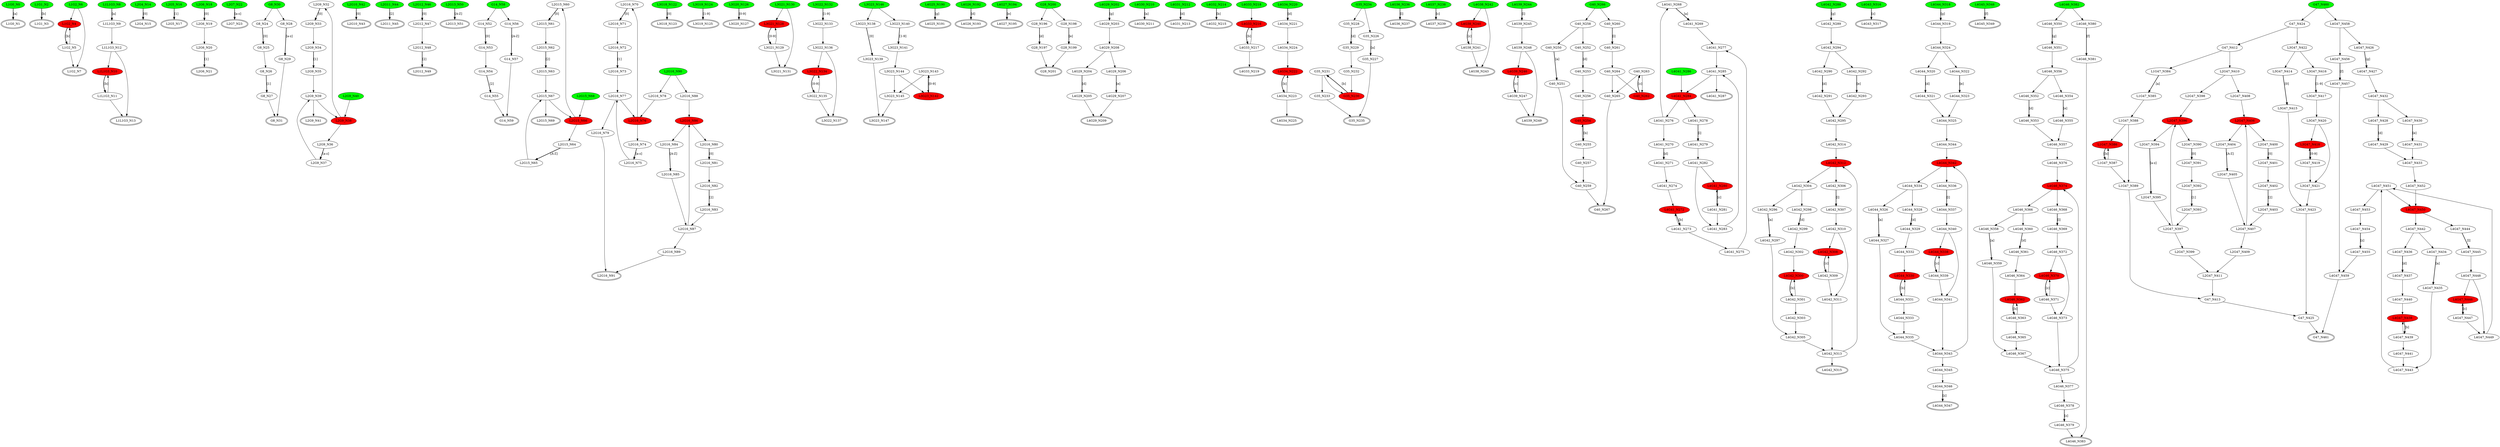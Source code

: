 digraph Total { 

"L1G0_N0" [style=filled,fillcolor=green];
"L1G0_N1" [peripheries=2];
"L1G0_N0"->"L1G0_N1" [style = bold, label = "[a]"];

//G0

"L1G1_N2" [style=filled,fillcolor=green];
"L1G1_N3" [peripheries=2];
"L1G1_N2"->"L1G1_N3" [style = bold, label = "[b]"];

//G1

"L1G2_N4" [style=filled,fillcolor=red];
"L1G2_N5";
"L1G2_N6" [style=filled,fillcolor=green];
"L1G2_N7" [peripheries=2];
"L1G2_N4"->"L1G2_N5" [style = bold, label = "[b]"];
"L1G2_N6"->"L1G2_N4";
"L1G2_N5"->"L1G2_N7";
"L1G2_N6"->"L1G2_N7";
"L1G2_N5"->"L1G2_N4";

//G2

"L1L1G3_N8" [style=filled,fillcolor=green];
"L1L1G3_N9";
"L1L1G3_N10" [style=filled,fillcolor=red];
"L1L1G3_N11";
"L1L1G3_N12";
"L1L1G3_N13" [peripheries=2];
"L1L1G3_N8"->"L1L1G3_N9" [style = bold, label = "[a]"];
"L1L1G3_N10"->"L1L1G3_N11" [style = bold, label = "[b]"];
"L1L1G3_N12"->"L1L1G3_N10";
"L1L1G3_N11"->"L1L1G3_N13";
"L1L1G3_N12"->"L1L1G3_N13";
"L1L1G3_N11"->"L1L1G3_N10";
"L1L1G3_N9"->"L1L1G3_N12";

//G3

"L2G4_N14" [style=filled,fillcolor=green];
"L2G4_N15" [peripheries=2];
"L2G4_N14"->"L2G4_N15" [style = bold, label = "[0]"];

//G4

"L2G5_N16" [style=filled,fillcolor=green];
"L2G5_N17" [peripheries=2];
"L2G5_N16"->"L2G5_N17" [style = bold, label = "[1]"];

//G5

"L2G6_N18" [style=filled,fillcolor=green];
"L2G6_N19";
"L2G6_N20";
"L2G6_N21" [peripheries=2];
"L2G6_N18"->"L2G6_N19" [style = bold, label = "[0]"];
"L2G6_N20"->"L2G6_N21" [style = bold, label = "[1]"];
"L2G6_N19"->"L2G6_N20";

//G6

"L2G7_N22" [style=filled,fillcolor=green];
"L2G7_N23" [peripheries=2];
"L2G7_N22"->"L2G7_N23" [style = bold, label = "[a-z]"];

//G7

"G8_N24";
"G8_N25";
"G8_N26";
"G8_N27";
"G8_N28";
"G8_N29";
"G8_N30" [style=filled,fillcolor=green];
"G8_N31" [peripheries=2];
"G8_N24"->"G8_N25" [style = bold, label = "[0]"];
"G8_N26"->"G8_N27" [style = bold, label = "[1]"];
"G8_N25"->"G8_N26";
"G8_N28"->"G8_N29" [style = bold, label = "[a-z]"];
"G8_N30"->"G8_N24";
"G8_N30"->"G8_N28";
"G8_N29"->"G8_N31";
"G8_N27"->"G8_N31";

//G8

"L2G9_N32";
"L2G9_N33";
"L2G9_N34";
"L2G9_N35";
"L2G9_N36";
"L2G9_N37";
"L2G9_N38" [style=filled,fillcolor=red];
"L2G9_N39";
"L2G9_N40" [style=filled,fillcolor=green];
"L2G9_N41" [peripheries=2];
"L2G9_N32"->"L2G9_N33" [style = bold, label = "[0]"];
"L2G9_N34"->"L2G9_N35" [style = bold, label = "[1]"];
"L2G9_N33"->"L2G9_N34";
"L2G9_N36"->"L2G9_N37" [style = bold, label = "[a-z]"];
"L2G9_N38"->"L2G9_N32";
"L2G9_N38"->"L2G9_N36";
"L2G9_N37"->"L2G9_N39";
"L2G9_N35"->"L2G9_N39";
"L2G9_N40"->"L2G9_N38";
"L2G9_N39"->"L2G9_N41";
"L2G9_N39"->"L2G9_N38";

//G9

"L2G10_N42" [style=filled,fillcolor=green];
"L2G10_N43" [peripheries=2];
"L2G10_N42"->"L2G10_N43" [style = bold, label = "[0]"];

//G10

"L2G11_N44" [style=filled,fillcolor=green];
"L2G11_N45" [peripheries=2];
"L2G11_N44"->"L2G11_N45" [style = bold, label = "[2]"];

//G11

"L2G12_N46" [style=filled,fillcolor=green];
"L2G12_N47";
"L2G12_N48";
"L2G12_N49" [peripheries=2];
"L2G12_N46"->"L2G12_N47" [style = bold, label = "[0]"];
"L2G12_N48"->"L2G12_N49" [style = bold, label = "[2]"];
"L2G12_N47"->"L2G12_N48";

//G12

"L2G13_N50" [style=filled,fillcolor=green];
"L2G13_N51" [peripheries=2];
"L2G13_N50"->"L2G13_N51" [style = bold, label = "[A-Z]"];

//G13

"G14_N52";
"G14_N53";
"G14_N54";
"G14_N55";
"G14_N56";
"G14_N57";
"G14_N58" [style=filled,fillcolor=green];
"G14_N59" [peripheries=2];
"G14_N52"->"G14_N53" [style = bold, label = "[0]"];
"G14_N54"->"G14_N55" [style = bold, label = "[2]"];
"G14_N53"->"G14_N54";
"G14_N56"->"G14_N57" [style = bold, label = "[A-Z]"];
"G14_N58"->"G14_N52";
"G14_N58"->"G14_N56";
"G14_N57"->"G14_N59";
"G14_N55"->"G14_N59";

//G14

"L2G15_N60";
"L2G15_N61";
"L2G15_N62";
"L2G15_N63";
"L2G15_N64";
"L2G15_N65";
"L2G15_N66" [style=filled,fillcolor=red];
"L2G15_N67";
"L2G15_N68" [style=filled,fillcolor=green];
"L2G15_N69" [peripheries=2];
"L2G15_N60"->"L2G15_N61" [style = bold, label = "[0]"];
"L2G15_N62"->"L2G15_N63" [style = bold, label = "[2]"];
"L2G15_N61"->"L2G15_N62";
"L2G15_N64"->"L2G15_N65" [style = bold, label = "[A-Z]"];
"L2G15_N66"->"L2G15_N60";
"L2G15_N66"->"L2G15_N64";
"L2G15_N65"->"L2G15_N67";
"L2G15_N63"->"L2G15_N67";
"L2G15_N68"->"L2G15_N66";
"L2G15_N67"->"L2G15_N69";
"L2G15_N67"->"L2G15_N66";

//G15

"L2G16_N70";
"L2G16_N71";
"L2G16_N72";
"L2G16_N73";
"L2G16_N74";
"L2G16_N75";
"L2G16_N76" [style=filled,fillcolor=red];
"L2G16_N77";
"L2G16_N78";
"L2G16_N79";
"L2G16_N80";
"L2G16_N81";
"L2G16_N82";
"L2G16_N83";
"L2G16_N84";
"L2G16_N85";
"L2G16_N86" [style=filled,fillcolor=red];
"L2G16_N87";
"L2G16_N88";
"L2G16_N89";
"L2G16_N90" [style=filled,fillcolor=green];
"L2G16_N91" [peripheries=2];
"L2G16_N70"->"L2G16_N71" [style = bold, label = "[0]"];
"L2G16_N72"->"L2G16_N73" [style = bold, label = "[1]"];
"L2G16_N71"->"L2G16_N72";
"L2G16_N74"->"L2G16_N75" [style = bold, label = "[a-z]"];
"L2G16_N76"->"L2G16_N70";
"L2G16_N76"->"L2G16_N74";
"L2G16_N75"->"L2G16_N77";
"L2G16_N73"->"L2G16_N77";
"L2G16_N78"->"L2G16_N76";
"L2G16_N77"->"L2G16_N79";
"L2G16_N77"->"L2G16_N76";
"L2G16_N80"->"L2G16_N81" [style = bold, label = "[0]"];
"L2G16_N82"->"L2G16_N83" [style = bold, label = "[2]"];
"L2G16_N81"->"L2G16_N82";
"L2G16_N84"->"L2G16_N85" [style = bold, label = "[A-Z]"];
"L2G16_N86"->"L2G16_N80";
"L2G16_N86"->"L2G16_N84";
"L2G16_N85"->"L2G16_N87";
"L2G16_N83"->"L2G16_N87";
"L2G16_N88"->"L2G16_N86";
"L2G16_N87"->"L2G16_N89";
"L2G16_N87"->"L2G16_N86";
"L2G16_N90"->"L2G16_N78";
"L2G16_N90"->"L2G16_N88";
"L2G16_N89"->"L2G16_N91";
"L2G16_N79"->"L2G16_N91";

//G16

"L3G18_N122" [style=filled,fillcolor=green];
"L3G18_N123" [peripheries=2];
"L3G18_N122"->"L3G18_N123" [style = bold, label = "[0]"];

//G18

"L3G19_N124" [style=filled,fillcolor=green];
"L3G19_N125" [peripheries=2];
"L3G19_N124"->"L3G19_N125" [style = bold, label = "[1-9]"];

//G19

"L3G20_N126" [style=filled,fillcolor=green];
"L3G20_N127" [peripheries=2];
"L3G20_N126"->"L3G20_N127" [style = bold, label = "[0-9]"];

//G20

"L3G21_N128" [style=filled,fillcolor=red];
"L3G21_N129";
"L3G21_N130" [style=filled,fillcolor=green];
"L3G21_N131" [peripheries=2];
"L3G21_N128"->"L3G21_N129" [style = bold, label = "[0-9]"];
"L3G21_N130"->"L3G21_N128";
"L3G21_N129"->"L3G21_N131";
"L3G21_N130"->"L3G21_N131";
"L3G21_N129"->"L3G21_N128";

//G21

"L3G22_N132" [style=filled,fillcolor=green];
"L3G22_N133";
"L3G22_N134" [style=filled,fillcolor=red];
"L3G22_N135";
"L3G22_N136";
"L3G22_N137" [peripheries=2];
"L3G22_N132"->"L3G22_N133" [style = bold, label = "[1-9]"];
"L3G22_N134"->"L3G22_N135" [style = bold, label = "[0-9]"];
"L3G22_N136"->"L3G22_N134";
"L3G22_N135"->"L3G22_N137";
"L3G22_N136"->"L3G22_N137";
"L3G22_N135"->"L3G22_N134";
"L3G22_N133"->"L3G22_N136";

//G22

"L3G23_N138";
"L3G23_N139";
"L3G23_N140";
"L3G23_N141";
"L3G23_N142" [style=filled,fillcolor=red];
"L3G23_N143";
"L3G23_N144";
"L3G23_N145";
"L3G23_N146" [style=filled,fillcolor=green];
"L3G23_N147" [peripheries=2];
"L3G23_N138"->"L3G23_N139" [style = bold, label = "[0]"];
"L3G23_N140"->"L3G23_N141" [style = bold, label = "[1-9]"];
"L3G23_N142"->"L3G23_N143" [style = bold, label = "[0-9]"];
"L3G23_N144"->"L3G23_N142";
"L3G23_N143"->"L3G23_N145";
"L3G23_N144"->"L3G23_N145";
"L3G23_N143"->"L3G23_N142";
"L3G23_N141"->"L3G23_N144";
"L3G23_N146"->"L3G23_N138";
"L3G23_N146"->"L3G23_N140";
"L3G23_N145"->"L3G23_N147";
"L3G23_N139"->"L3G23_N147";

//G23

"L4G25_N190" [style=filled,fillcolor=green];
"L4G25_N191" [peripheries=2];
"L4G25_N190"->"L4G25_N191" [style = bold, label = "[g]"];

//G25

"L4G26_N192" [style=filled,fillcolor=green];
"L4G26_N193" [peripheries=2];
"L4G26_N192"->"L4G26_N193" [style = bold, label = "[d]"];

//G26

"L4G27_N194" [style=filled,fillcolor=green];
"L4G27_N195" [peripheries=2];
"L4G27_N194"->"L4G27_N195" [style = bold, label = "[e]"];

//G27

"G28_N196";
"G28_N197";
"G28_N198";
"G28_N199";
"G28_N200" [style=filled,fillcolor=green];
"G28_N201" [peripheries=2];
"G28_N196"->"G28_N197" [style = bold, label = "[d]"];
"G28_N198"->"G28_N199" [style = bold, label = "[e]"];
"G28_N200"->"G28_N196";
"G28_N200"->"G28_N198";
"G28_N199"->"G28_N201";
"G28_N197"->"G28_N201";

//G28

"L4G29_N202" [style=filled,fillcolor=green];
"L4G29_N203";
"L4G29_N204";
"L4G29_N205";
"L4G29_N206";
"L4G29_N207";
"L4G29_N208";
"L4G29_N209" [peripheries=2];
"L4G29_N202"->"L4G29_N203" [style = bold, label = "[g]"];
"L4G29_N204"->"L4G29_N205" [style = bold, label = "[d]"];
"L4G29_N206"->"L4G29_N207" [style = bold, label = "[e]"];
"L4G29_N208"->"L4G29_N204";
"L4G29_N208"->"L4G29_N206";
"L4G29_N207"->"L4G29_N209";
"L4G29_N205"->"L4G29_N209";
"L4G29_N203"->"L4G29_N208";

//G29

"L4G30_N210" [style=filled,fillcolor=green];
"L4G30_N211" [peripheries=2];
"L4G30_N210"->"L4G30_N211" [style = bold, label = "[a]"];

//G30

"L4G31_N212" [style=filled,fillcolor=green];
"L4G31_N213" [peripheries=2];
"L4G31_N212"->"L4G31_N213" [style = bold, label = "[d]"];

//G31

"L4G32_N214" [style=filled,fillcolor=green];
"L4G32_N215" [peripheries=2];
"L4G32_N214"->"L4G32_N215" [style = bold, label = "[b]"];

//G32

"L4G33_N216" [style=filled,fillcolor=red];
"L4G33_N217";
"L4G33_N218" [style=filled,fillcolor=green];
"L4G33_N219" [peripheries=2];
"L4G33_N216"->"L4G33_N217" [style = bold, label = "[b]"];
"L4G33_N218"->"L4G33_N216";
"L4G33_N217"->"L4G33_N219";
"L4G33_N217"->"L4G33_N216";

//G33

"L4G34_N220" [style=filled,fillcolor=green];
"L4G34_N221";
"L4G34_N222" [style=filled,fillcolor=red];
"L4G34_N223";
"L4G34_N224";
"L4G34_N225" [peripheries=2];
"L4G34_N220"->"L4G34_N221" [style = bold, label = "[d]"];
"L4G34_N222"->"L4G34_N223" [style = bold, label = "[b]"];
"L4G34_N224"->"L4G34_N222";
"L4G34_N223"->"L4G34_N225";
"L4G34_N223"->"L4G34_N222";
"L4G34_N221"->"L4G34_N224";

//G34

"G35_N226";
"G35_N227";
"G35_N228";
"G35_N229";
"G35_N230" [style=filled,fillcolor=red];
"G35_N231";
"G35_N232";
"G35_N233";
"G35_N234" [style=filled,fillcolor=green];
"G35_N235" [peripheries=2];
"G35_N226"->"G35_N227" [style = bold, label = "[a]"];
"G35_N228"->"G35_N229" [style = bold, label = "[d]"];
"G35_N230"->"G35_N231" [style = bold, label = "[b]"];
"G35_N232"->"G35_N230";
"G35_N231"->"G35_N233";
"G35_N231"->"G35_N230";
"G35_N229"->"G35_N232";
"G35_N234"->"G35_N226";
"G35_N234"->"G35_N228";
"G35_N233"->"G35_N235";
"G35_N227"->"G35_N235";

//G35

"L4G36_N236" [style=filled,fillcolor=green];
"L4G36_N237" [peripheries=2];
"L4G36_N236"->"L4G36_N237" [style = bold, label = "[l]"];

//G36

"L4G37_N238" [style=filled,fillcolor=green];
"L4G37_N239" [peripheries=2];
"L4G37_N238"->"L4G37_N239" [style = bold, label = "[c]"];

//G37

"L4G38_N240" [style=filled,fillcolor=red];
"L4G38_N241";
"L4G38_N242" [style=filled,fillcolor=green];
"L4G38_N243" [peripheries=2];
"L4G38_N240"->"L4G38_N241" [style = bold, label = "[c]"];
"L4G38_N242"->"L4G38_N240";
"L4G38_N241"->"L4G38_N243";
"L4G38_N242"->"L4G38_N243";
"L4G38_N241"->"L4G38_N240";

//G38

"L4G39_N244" [style=filled,fillcolor=green];
"L4G39_N245";
"L4G39_N246" [style=filled,fillcolor=red];
"L4G39_N247";
"L4G39_N248";
"L4G39_N249" [peripheries=2];
"L4G39_N244"->"L4G39_N245" [style = bold, label = "[l]"];
"L4G39_N246"->"L4G39_N247" [style = bold, label = "[c]"];
"L4G39_N248"->"L4G39_N246";
"L4G39_N247"->"L4G39_N249";
"L4G39_N248"->"L4G39_N249";
"L4G39_N247"->"L4G39_N246";
"L4G39_N245"->"L4G39_N248";

//G39

"G40_N250";
"G40_N251";
"G40_N252";
"G40_N253";
"G40_N254" [style=filled,fillcolor=red];
"G40_N255";
"G40_N256";
"G40_N257";
"G40_N258";
"G40_N259";
"G40_N260";
"G40_N261";
"G40_N262" [style=filled,fillcolor=red];
"G40_N263";
"G40_N264";
"G40_N265";
"G40_N266" [style=filled,fillcolor=green];
"G40_N267" [peripheries=2];
"G40_N250"->"G40_N251" [style = bold, label = "[a]"];
"G40_N252"->"G40_N253" [style = bold, label = "[d]"];
"G40_N254"->"G40_N255" [style = bold, label = "[b]"];
"G40_N256"->"G40_N254";
"G40_N255"->"G40_N257";
"G40_N255"->"G40_N254";
"G40_N253"->"G40_N256";
"G40_N258"->"G40_N250";
"G40_N258"->"G40_N252";
"G40_N257"->"G40_N259";
"G40_N251"->"G40_N259";
"G40_N260"->"G40_N261" [style = bold, label = "[l]"];
"G40_N262"->"G40_N263" [style = bold, label = "[c]"];
"G40_N264"->"G40_N262";
"G40_N263"->"G40_N265";
"G40_N264"->"G40_N265";
"G40_N263"->"G40_N262";
"G40_N261"->"G40_N264";
"G40_N266"->"G40_N258";
"G40_N266"->"G40_N260";
"G40_N265"->"G40_N267";
"G40_N259"->"G40_N267";

//G40

"L4G41_N268";
"L4G41_N269";
"L4G41_N270";
"L4G41_N271";
"L4G41_N272" [style=filled,fillcolor=red];
"L4G41_N273";
"L4G41_N274";
"L4G41_N275";
"L4G41_N276";
"L4G41_N277";
"L4G41_N278";
"L4G41_N279";
"L4G41_N280" [style=filled,fillcolor=red];
"L4G41_N281";
"L4G41_N282";
"L4G41_N283";
"L4G41_N284" [style=filled,fillcolor=red];
"L4G41_N285";
"L4G41_N286" [style=filled,fillcolor=green];
"L4G41_N287" [peripheries=2];
"L4G41_N268"->"L4G41_N269" [style = bold, label = "[a]"];
"L4G41_N270"->"L4G41_N271" [style = bold, label = "[d]"];
"L4G41_N272"->"L4G41_N273" [style = bold, label = "[b]"];
"L4G41_N274"->"L4G41_N272";
"L4G41_N273"->"L4G41_N275";
"L4G41_N273"->"L4G41_N272";
"L4G41_N271"->"L4G41_N274";
"L4G41_N276"->"L4G41_N268";
"L4G41_N276"->"L4G41_N270";
"L4G41_N275"->"L4G41_N277";
"L4G41_N269"->"L4G41_N277";
"L4G41_N278"->"L4G41_N279" [style = bold, label = "[l]"];
"L4G41_N280"->"L4G41_N281" [style = bold, label = "[c]"];
"L4G41_N282"->"L4G41_N280";
"L4G41_N281"->"L4G41_N283";
"L4G41_N282"->"L4G41_N283";
"L4G41_N281"->"L4G41_N280";
"L4G41_N279"->"L4G41_N282";
"L4G41_N284"->"L4G41_N276";
"L4G41_N284"->"L4G41_N278";
"L4G41_N283"->"L4G41_N285";
"L4G41_N277"->"L4G41_N285";
"L4G41_N286"->"L4G41_N284";
"L4G41_N285"->"L4G41_N287";
"L4G41_N285"->"L4G41_N284";

//G41

"L4G42_N288" [style=filled,fillcolor=green];
"L4G42_N289";
"L4G42_N290";
"L4G42_N291";
"L4G42_N292";
"L4G42_N293";
"L4G42_N294";
"L4G42_N295";
"L4G42_N296";
"L4G42_N297";
"L4G42_N298";
"L4G42_N299";
"L4G42_N300" [style=filled,fillcolor=red];
"L4G42_N301";
"L4G42_N302";
"L4G42_N303";
"L4G42_N304";
"L4G42_N305";
"L4G42_N306";
"L4G42_N307";
"L4G42_N308" [style=filled,fillcolor=red];
"L4G42_N309";
"L4G42_N310";
"L4G42_N311";
"L4G42_N312" [style=filled,fillcolor=red];
"L4G42_N313";
"L4G42_N314";
"L4G42_N315" [peripheries=2];
"L4G42_N288"->"L4G42_N289" [style = bold, label = "[g]"];
"L4G42_N290"->"L4G42_N291" [style = bold, label = "[d]"];
"L4G42_N292"->"L4G42_N293" [style = bold, label = "[e]"];
"L4G42_N294"->"L4G42_N290";
"L4G42_N294"->"L4G42_N292";
"L4G42_N293"->"L4G42_N295";
"L4G42_N291"->"L4G42_N295";
"L4G42_N289"->"L4G42_N294";
"L4G42_N296"->"L4G42_N297" [style = bold, label = "[a]"];
"L4G42_N298"->"L4G42_N299" [style = bold, label = "[d]"];
"L4G42_N300"->"L4G42_N301" [style = bold, label = "[b]"];
"L4G42_N302"->"L4G42_N300";
"L4G42_N301"->"L4G42_N303";
"L4G42_N301"->"L4G42_N300";
"L4G42_N299"->"L4G42_N302";
"L4G42_N304"->"L4G42_N296";
"L4G42_N304"->"L4G42_N298";
"L4G42_N303"->"L4G42_N305";
"L4G42_N297"->"L4G42_N305";
"L4G42_N306"->"L4G42_N307" [style = bold, label = "[l]"];
"L4G42_N308"->"L4G42_N309" [style = bold, label = "[c]"];
"L4G42_N310"->"L4G42_N308";
"L4G42_N309"->"L4G42_N311";
"L4G42_N310"->"L4G42_N311";
"L4G42_N309"->"L4G42_N308";
"L4G42_N307"->"L4G42_N310";
"L4G42_N312"->"L4G42_N304";
"L4G42_N312"->"L4G42_N306";
"L4G42_N311"->"L4G42_N313";
"L4G42_N305"->"L4G42_N313";
"L4G42_N314"->"L4G42_N312";
"L4G42_N313"->"L4G42_N315";
"L4G42_N313"->"L4G42_N312";
"L4G42_N295"->"L4G42_N314";

//G42

"L4G43_N316" [style=filled,fillcolor=green];
"L4G43_N317" [peripheries=2];
"L4G43_N316"->"L4G43_N317" [style = bold, label = "[z]"];

//G43

"L4G44_N318" [style=filled,fillcolor=green];
"L4G44_N319";
"L4G44_N320";
"L4G44_N321";
"L4G44_N322";
"L4G44_N323";
"L4G44_N324";
"L4G44_N325";
"L4G44_N326";
"L4G44_N327";
"L4G44_N328";
"L4G44_N329";
"L4G44_N330" [style=filled,fillcolor=red];
"L4G44_N331";
"L4G44_N332";
"L4G44_N333";
"L4G44_N334";
"L4G44_N335";
"L4G44_N336";
"L4G44_N337";
"L4G44_N338" [style=filled,fillcolor=red];
"L4G44_N339";
"L4G44_N340";
"L4G44_N341";
"L4G44_N342" [style=filled,fillcolor=red];
"L4G44_N343";
"L4G44_N344";
"L4G44_N345";
"L4G44_N346";
"L4G44_N347" [peripheries=2];
"L4G44_N318"->"L4G44_N319" [style = bold, label = "[g]"];
"L4G44_N320"->"L4G44_N321" [style = bold, label = "[d]"];
"L4G44_N322"->"L4G44_N323" [style = bold, label = "[e]"];
"L4G44_N324"->"L4G44_N320";
"L4G44_N324"->"L4G44_N322";
"L4G44_N323"->"L4G44_N325";
"L4G44_N321"->"L4G44_N325";
"L4G44_N319"->"L4G44_N324";
"L4G44_N326"->"L4G44_N327" [style = bold, label = "[a]"];
"L4G44_N328"->"L4G44_N329" [style = bold, label = "[d]"];
"L4G44_N330"->"L4G44_N331" [style = bold, label = "[b]"];
"L4G44_N332"->"L4G44_N330";
"L4G44_N331"->"L4G44_N333";
"L4G44_N331"->"L4G44_N330";
"L4G44_N329"->"L4G44_N332";
"L4G44_N334"->"L4G44_N326";
"L4G44_N334"->"L4G44_N328";
"L4G44_N333"->"L4G44_N335";
"L4G44_N327"->"L4G44_N335";
"L4G44_N336"->"L4G44_N337" [style = bold, label = "[l]"];
"L4G44_N338"->"L4G44_N339" [style = bold, label = "[c]"];
"L4G44_N340"->"L4G44_N338";
"L4G44_N339"->"L4G44_N341";
"L4G44_N340"->"L4G44_N341";
"L4G44_N339"->"L4G44_N338";
"L4G44_N337"->"L4G44_N340";
"L4G44_N342"->"L4G44_N334";
"L4G44_N342"->"L4G44_N336";
"L4G44_N341"->"L4G44_N343";
"L4G44_N335"->"L4G44_N343";
"L4G44_N344"->"L4G44_N342";
"L4G44_N343"->"L4G44_N345";
"L4G44_N343"->"L4G44_N342";
"L4G44_N325"->"L4G44_N344";
"L4G44_N346"->"L4G44_N347" [style = bold, label = "[z]"];
"L4G44_N345"->"L4G44_N346";

//G44

"L4G45_N348" [style=filled,fillcolor=green];
"L4G45_N349" [peripheries=2];
"L4G45_N348"->"L4G45_N349" [style = bold, label = "[f]"];

//G45

"L4G46_N350";
"L4G46_N351";
"L4G46_N352";
"L4G46_N353";
"L4G46_N354";
"L4G46_N355";
"L4G46_N356";
"L4G46_N357";
"L4G46_N358";
"L4G46_N359";
"L4G46_N360";
"L4G46_N361";
"L4G46_N362" [style=filled,fillcolor=red];
"L4G46_N363";
"L4G46_N364";
"L4G46_N365";
"L4G46_N366";
"L4G46_N367";
"L4G46_N368";
"L4G46_N369";
"L4G46_N370" [style=filled,fillcolor=red];
"L4G46_N371";
"L4G46_N372";
"L4G46_N373";
"L4G46_N374" [style=filled,fillcolor=red];
"L4G46_N375";
"L4G46_N376";
"L4G46_N377";
"L4G46_N378";
"L4G46_N379";
"L4G46_N380";
"L4G46_N381";
"L4G46_N382" [style=filled,fillcolor=green];
"L4G46_N383" [peripheries=2];
"L4G46_N350"->"L4G46_N351" [style = bold, label = "[g]"];
"L4G46_N352"->"L4G46_N353" [style = bold, label = "[d]"];
"L4G46_N354"->"L4G46_N355" [style = bold, label = "[e]"];
"L4G46_N356"->"L4G46_N352";
"L4G46_N356"->"L4G46_N354";
"L4G46_N355"->"L4G46_N357";
"L4G46_N353"->"L4G46_N357";
"L4G46_N351"->"L4G46_N356";
"L4G46_N358"->"L4G46_N359" [style = bold, label = "[a]"];
"L4G46_N360"->"L4G46_N361" [style = bold, label = "[d]"];
"L4G46_N362"->"L4G46_N363" [style = bold, label = "[b]"];
"L4G46_N364"->"L4G46_N362";
"L4G46_N363"->"L4G46_N365";
"L4G46_N363"->"L4G46_N362";
"L4G46_N361"->"L4G46_N364";
"L4G46_N366"->"L4G46_N358";
"L4G46_N366"->"L4G46_N360";
"L4G46_N365"->"L4G46_N367";
"L4G46_N359"->"L4G46_N367";
"L4G46_N368"->"L4G46_N369" [style = bold, label = "[l]"];
"L4G46_N370"->"L4G46_N371" [style = bold, label = "[c]"];
"L4G46_N372"->"L4G46_N370";
"L4G46_N371"->"L4G46_N373";
"L4G46_N372"->"L4G46_N373";
"L4G46_N371"->"L4G46_N370";
"L4G46_N369"->"L4G46_N372";
"L4G46_N374"->"L4G46_N366";
"L4G46_N374"->"L4G46_N368";
"L4G46_N373"->"L4G46_N375";
"L4G46_N367"->"L4G46_N375";
"L4G46_N376"->"L4G46_N374";
"L4G46_N375"->"L4G46_N377";
"L4G46_N375"->"L4G46_N374";
"L4G46_N357"->"L4G46_N376";
"L4G46_N378"->"L4G46_N379" [style = bold, label = "[z]"];
"L4G46_N377"->"L4G46_N378";
"L4G46_N380"->"L4G46_N381" [style = bold, label = "[f]"];
"L4G46_N382"->"L4G46_N350";
"L4G46_N382"->"L4G46_N380";
"L4G46_N381"->"L4G46_N383";
"L4G46_N379"->"L4G46_N383";

//G46

"L1G47_N384";
"L1G47_N385";
"L1G47_N386" [style=filled,fillcolor=red];
"L1G47_N387";
"L1G47_N388";
"L1G47_N389";
"L2G47_N390";
"L2G47_N391";
"L2G47_N392";
"L2G47_N393";
"L2G47_N394";
"L2G47_N395";
"L2G47_N396" [style=filled,fillcolor=red];
"L2G47_N397";
"L2G47_N398";
"L2G47_N399";
"L2G47_N400";
"L2G47_N401";
"L2G47_N402";
"L2G47_N403";
"L2G47_N404";
"L2G47_N405";
"L2G47_N406" [style=filled,fillcolor=red];
"L2G47_N407";
"L2G47_N408";
"L2G47_N409";
"L2G47_N410";
"L2G47_N411";
"G47_N412";
"G47_N413";
"L3G47_N414";
"L3G47_N415";
"L3G47_N416";
"L3G47_N417";
"L3G47_N418" [style=filled,fillcolor=red];
"L3G47_N419";
"L3G47_N420";
"L3G47_N421";
"L3G47_N422";
"L3G47_N423";
"G47_N424";
"G47_N425";
"L4G47_N426";
"L4G47_N427";
"L4G47_N428";
"L4G47_N429";
"L4G47_N430";
"L4G47_N431";
"L4G47_N432";
"L4G47_N433";
"L4G47_N434";
"L4G47_N435";
"L4G47_N436";
"L4G47_N437";
"L4G47_N438" [style=filled,fillcolor=red];
"L4G47_N439";
"L4G47_N440";
"L4G47_N441";
"L4G47_N442";
"L4G47_N443";
"L4G47_N444";
"L4G47_N445";
"L4G47_N446" [style=filled,fillcolor=red];
"L4G47_N447";
"L4G47_N448";
"L4G47_N449";
"L4G47_N450" [style=filled,fillcolor=red];
"L4G47_N451";
"L4G47_N452";
"L4G47_N453";
"L4G47_N454";
"L4G47_N455";
"L4G47_N456";
"L4G47_N457";
"L4G47_N458";
"L4G47_N459";
"G47_N460" [style=filled,fillcolor=green];
"G47_N461" [peripheries=2];
"L1G47_N384"->"L1G47_N385" [style = bold, label = "[a]"];
"L1G47_N386"->"L1G47_N387" [style = bold, label = "[b]"];
"L1G47_N388"->"L1G47_N386";
"L1G47_N387"->"L1G47_N389";
"L1G47_N388"->"L1G47_N389";
"L1G47_N387"->"L1G47_N386";
"L1G47_N385"->"L1G47_N388";
"L2G47_N390"->"L2G47_N391" [style = bold, label = "[0]"];
"L2G47_N392"->"L2G47_N393" [style = bold, label = "[1]"];
"L2G47_N391"->"L2G47_N392";
"L2G47_N394"->"L2G47_N395" [style = bold, label = "[a-z]"];
"L2G47_N396"->"L2G47_N390";
"L2G47_N396"->"L2G47_N394";
"L2G47_N395"->"L2G47_N397";
"L2G47_N393"->"L2G47_N397";
"L2G47_N398"->"L2G47_N396";
"L2G47_N397"->"L2G47_N399";
"L2G47_N397"->"L2G47_N396";
"L2G47_N400"->"L2G47_N401" [style = bold, label = "[0]"];
"L2G47_N402"->"L2G47_N403" [style = bold, label = "[2]"];
"L2G47_N401"->"L2G47_N402";
"L2G47_N404"->"L2G47_N405" [style = bold, label = "[A-Z]"];
"L2G47_N406"->"L2G47_N400";
"L2G47_N406"->"L2G47_N404";
"L2G47_N405"->"L2G47_N407";
"L2G47_N403"->"L2G47_N407";
"L2G47_N408"->"L2G47_N406";
"L2G47_N407"->"L2G47_N409";
"L2G47_N407"->"L2G47_N406";
"L2G47_N410"->"L2G47_N398";
"L2G47_N410"->"L2G47_N408";
"L2G47_N409"->"L2G47_N411";
"L2G47_N399"->"L2G47_N411";
"G47_N412"->"L1G47_N384";
"G47_N412"->"L2G47_N410";
"L2G47_N411"->"G47_N413";
"L1G47_N389"->"G47_N413";
"L3G47_N414"->"L3G47_N415" [style = bold, label = "[0]"];
"L3G47_N416"->"L3G47_N417" [style = bold, label = "[1-9]"];
"L3G47_N418"->"L3G47_N419" [style = bold, label = "[0-9]"];
"L3G47_N420"->"L3G47_N418";
"L3G47_N419"->"L3G47_N421";
"L3G47_N420"->"L3G47_N421";
"L3G47_N419"->"L3G47_N418";
"L3G47_N417"->"L3G47_N420";
"L3G47_N422"->"L3G47_N414";
"L3G47_N422"->"L3G47_N416";
"L3G47_N421"->"L3G47_N423";
"L3G47_N415"->"L3G47_N423";
"G47_N424"->"G47_N412";
"G47_N424"->"L3G47_N422";
"L3G47_N423"->"G47_N425";
"G47_N413"->"G47_N425";
"L4G47_N426"->"L4G47_N427" [style = bold, label = "[g]"];
"L4G47_N428"->"L4G47_N429" [style = bold, label = "[d]"];
"L4G47_N430"->"L4G47_N431" [style = bold, label = "[e]"];
"L4G47_N432"->"L4G47_N428";
"L4G47_N432"->"L4G47_N430";
"L4G47_N431"->"L4G47_N433";
"L4G47_N429"->"L4G47_N433";
"L4G47_N427"->"L4G47_N432";
"L4G47_N434"->"L4G47_N435" [style = bold, label = "[a]"];
"L4G47_N436"->"L4G47_N437" [style = bold, label = "[d]"];
"L4G47_N438"->"L4G47_N439" [style = bold, label = "[b]"];
"L4G47_N440"->"L4G47_N438";
"L4G47_N439"->"L4G47_N441";
"L4G47_N439"->"L4G47_N438";
"L4G47_N437"->"L4G47_N440";
"L4G47_N442"->"L4G47_N434";
"L4G47_N442"->"L4G47_N436";
"L4G47_N441"->"L4G47_N443";
"L4G47_N435"->"L4G47_N443";
"L4G47_N444"->"L4G47_N445" [style = bold, label = "[l]"];
"L4G47_N446"->"L4G47_N447" [style = bold, label = "[c]"];
"L4G47_N448"->"L4G47_N446";
"L4G47_N447"->"L4G47_N449";
"L4G47_N448"->"L4G47_N449";
"L4G47_N447"->"L4G47_N446";
"L4G47_N445"->"L4G47_N448";
"L4G47_N450"->"L4G47_N442";
"L4G47_N450"->"L4G47_N444";
"L4G47_N449"->"L4G47_N451";
"L4G47_N443"->"L4G47_N451";
"L4G47_N452"->"L4G47_N450";
"L4G47_N451"->"L4G47_N453";
"L4G47_N451"->"L4G47_N450";
"L4G47_N433"->"L4G47_N452";
"L4G47_N454"->"L4G47_N455" [style = bold, label = "[z]"];
"L4G47_N453"->"L4G47_N454";
"L4G47_N456"->"L4G47_N457" [style = bold, label = "[f]"];
"L4G47_N458"->"L4G47_N426";
"L4G47_N458"->"L4G47_N456";
"L4G47_N457"->"L4G47_N459";
"L4G47_N455"->"L4G47_N459";
"G47_N460"->"G47_N424";
"G47_N460"->"L4G47_N458";
"L4G47_N459"->"G47_N461";
"G47_N425"->"G47_N461";

//G47
} 
